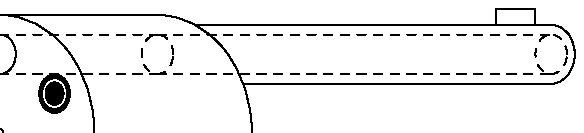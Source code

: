 
R := 3cm;
r := 0.5cm;
s := 0.75cm;
d := 1cm;
l := 2cm;
L := 5cm;

beginfig(1)
  pair p;
  transform t;
  t := identity xscaled 0.8;
  for i := 0 upto 5:
    p := (0,d) rotated (i*60);
    if i <= 2: 
      draw fullcircle scaled r shifted p transformed t;
    else:
      fill fullcircle scaled r shifted p transformed t;
      fill fullcircle scaled .7r shifted p transformed t withcolor white;
      fill fullcircle scaled .6r shifted p transformed t;
    fi
  endfor;
  draw fullcircle scaled 3pt transformed t;
  draw fullcircle scaled R transformed t;
  path c;
  c := halfcircle rotated -90 scaled R transformed t shifted (l,0);
  draw c;
  draw (0,R/2)--(l,R/2);
  draw (0,-R/2)--(l,-R/2);

  
  draw (0,d+r/2)--(l,d+r/2) dashed evenly;
  draw (0,d-r/2)--(l,d-r/2) dashed evenly;
  draw fullcircle scaled r transformed t shifted (l,d) dashed evenly;


  draw (l,d+s/2)--(l+L,d+s/2) cutbefore c;
  draw (l,d-s/2)--(l+L,d-s/2) cutbefore c;
  draw halfcircle rotated -90 scaled s transformed t shifted (l+L,d);
  draw ((0,0)--(0,2mm)--(5mm,2mm)--(5mm,0)) shifted (l+L-7mm,d+s/2);

  draw (l,d+r/2)--(l+L,d+r/2) dashed evenly;
  draw (l,d-r/2)--(l+L,d-r/2) dashed evenly;
  draw fullcircle scaled r transformed t shifted (l+L,d) dashed evenly;

endfig;

end.